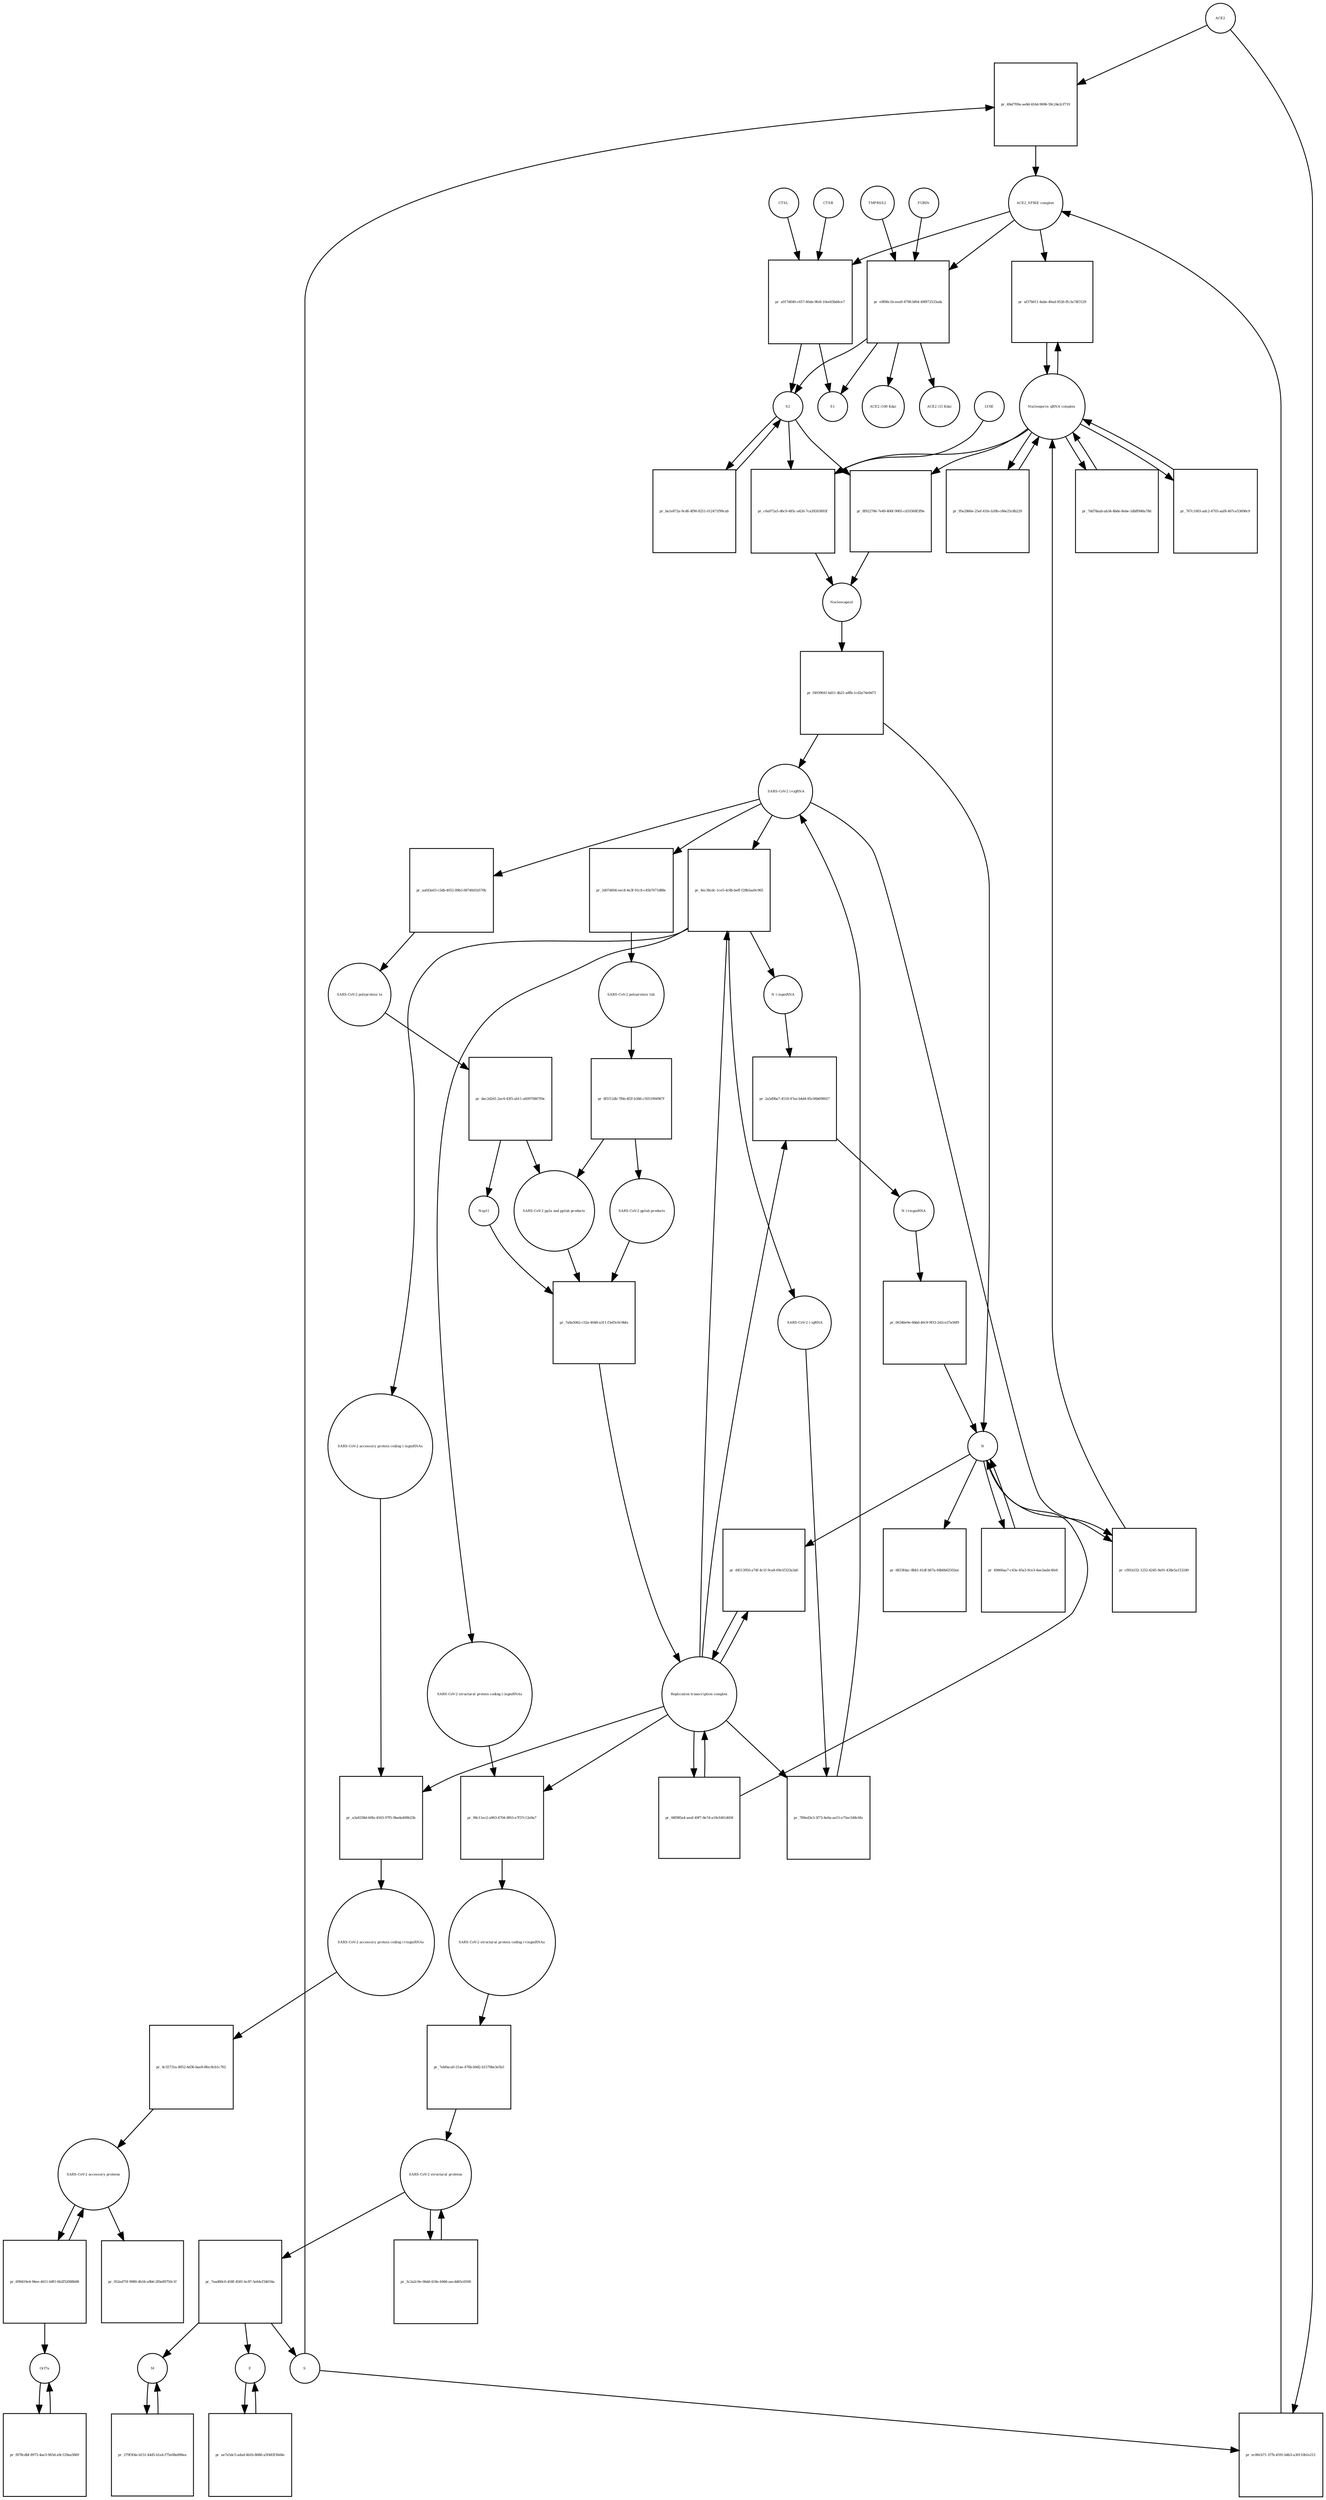 strict digraph  {
ACE2 [annotation="", bipartite=0, cls=macromolecule, fontsize=4, label=ACE2, shape=circle];
"pr_49af709a-ae8d-416d-9696-59c24e2cf719" [annotation="", bipartite=1, cls=process, fontsize=4, label="pr_49af709a-ae8d-416d-9696-59c24e2cf719", shape=square];
"ACE2_SPIKE complex" [annotation="", bipartite=0, cls=complex, fontsize=4, label="ACE2_SPIKE complex", shape=circle];
S [annotation="", bipartite=0, cls="macromolecule multimer", fontsize=4, label=S, shape=circle];
"Nucleoporin_gRNA complex " [annotation="", bipartite=0, cls=complex, fontsize=4, label="Nucleoporin_gRNA complex ", shape=circle];
"pr_af37b011-4abe-40ad-9526-ffc3a74f3129" [annotation="", bipartite=1, cls=process, fontsize=4, label="pr_af37b011-4abe-40ad-9526-ffc3a74f3129", shape=square];
"pr_a917d640-c657-40ab-9fe8-10ee65bd4ce7" [annotation="", bipartite=1, cls=process, fontsize=4, label="pr_a917d640-c657-40ab-9fe8-10ee65bd4ce7", shape=square];
S2 [annotation="", bipartite=0, cls=macromolecule, fontsize=4, label=S2, shape=circle];
CTSB [annotation="", bipartite=0, cls=macromolecule, fontsize=4, label=CTSB, shape=circle];
CTSL [annotation="", bipartite=0, cls=macromolecule, fontsize=4, label=CTSL, shape=circle];
S1 [annotation="", bipartite=0, cls=macromolecule, fontsize=4, label=S1, shape=circle];
"pr_ec80cb71-1f7b-4591-b4b3-a30110b1e212" [annotation="", bipartite=1, cls=process, fontsize=4, label="pr_ec80cb71-1f7b-4591-b4b3-a30110b1e212", shape=square];
"pr_c6a972a5-d6c9-485c-a426-7ca39263893f" [annotation="", bipartite=1, cls=process, fontsize=4, label="pr_c6a972a5-d6c9-485c-a426-7ca39263893f", shape=square];
Nucleocapsid [annotation="", bipartite=0, cls=complex, fontsize=4, label=Nucleocapsid, shape=circle];
LY6E [annotation="", bipartite=0, cls=macromolecule, fontsize=4, label=LY6E, shape=circle];
"pr_8f922786-7e49-406f-9005-cd10368f3f9e" [annotation="", bipartite=1, cls=process, fontsize=4, label="pr_8f922786-7e49-406f-9005-cd10368f3f9e", shape=square];
"pr_f4939641-bd11-4b21-a8fb-1cd2a74e9d71" [annotation="", bipartite=1, cls=process, fontsize=4, label="pr_f4939641-bd11-4b21-a8fb-1cd2a74e9d71", shape=square];
" SARS-CoV-2 (+)gRNA" [annotation="", bipartite=0, cls="nucleic acid feature", fontsize=4, label=" SARS-CoV-2 (+)gRNA", shape=circle];
N [annotation="", bipartite=0, cls="macromolecule multimer", fontsize=4, label=N, shape=circle];
"SARS-CoV-2 polyprotein 1ab" [annotation="", bipartite=0, cls=macromolecule, fontsize=4, label="SARS-CoV-2 polyprotein 1ab", shape=circle];
"pr_8f1f12db-7fbb-4f2f-b38d-c5051994967f" [annotation="", bipartite=1, cls=process, fontsize=4, label="pr_8f1f12db-7fbb-4f2f-b38d-c5051994967f", shape=square];
"SARS-CoV-2 pp1ab products" [annotation="", bipartite=0, cls=complex, fontsize=4, label="SARS-CoV-2 pp1ab products", shape=circle];
"SARS-CoV-2 pp1a and pp1ab products" [annotation="", bipartite=0, cls=complex, fontsize=4, label="SARS-CoV-2 pp1a and pp1ab products", shape=circle];
"SARS-CoV-2 polyprotein 1a" [annotation="", bipartite=0, cls=macromolecule, fontsize=4, label="SARS-CoV-2 polyprotein 1a", shape=circle];
"pr_dac2d2d1-2ac4-43f5-ab11-a60970867f0e" [annotation="", bipartite=1, cls=process, fontsize=4, label="pr_dac2d2d1-2ac4-43f5-ab11-a60970867f0e", shape=square];
Nsp11 [annotation="", bipartite=0, cls=macromolecule, fontsize=4, label=Nsp11, shape=circle];
"pr_7dd78aab-ab34-4bde-8ebe-1dbff848a78d" [annotation="", bipartite=1, cls=process, fontsize=4, label="pr_7dd78aab-ab34-4bde-8ebe-1dbff848a78d", shape=square];
"pr_767c1003-adc2-4703-aaf8-467ce53696c9" [annotation="", bipartite=1, cls=process, fontsize=4, label="pr_767c1003-adc2-4703-aaf8-467ce53696c9", shape=square];
"SARS-CoV-2 structural proteins" [annotation="", bipartite=0, cls=complex, fontsize=4, label="SARS-CoV-2 structural proteins", shape=circle];
"pr_7ead80c0-458f-4581-bc87-5e64cf34034a" [annotation="", bipartite=1, cls=process, fontsize=4, label="pr_7ead80c0-458f-4581-bc87-5e64cf34034a", shape=square];
M [annotation="", bipartite=0, cls=macromolecule, fontsize=4, label=M, shape=circle];
E [annotation="", bipartite=0, cls=macromolecule, fontsize=4, label=E, shape=circle];
"Replication transcription complex" [annotation="", bipartite=0, cls=complex, fontsize=4, label="Replication transcription complex", shape=circle];
"pr_d4513950-a74f-4c1f-9ca8-69e1f323a3a6" [annotation="", bipartite=1, cls=process, fontsize=4, label="pr_d4513950-a74f-4c1f-9ca8-69e1f323a3a6", shape=square];
"pr_d833fdac-8bb1-41df-b67a-84b6b62502ee" [annotation="", bipartite=1, cls=process, fontsize=4, label="pr_d833fdac-8bb1-41df-b67a-84b6b62502ee", shape=square];
"SARS-CoV-2 accessory proteins" [annotation="", bipartite=0, cls=complex, fontsize=4, label="SARS-CoV-2 accessory proteins", shape=circle];
"pr_052ed75f-9080-4b34-a9b6-2f0a89750c1f" [annotation="", bipartite=1, cls=process, fontsize=4, label="pr_052ed75f-9080-4b34-a9b6-2f0a89750c1f", shape=square];
"pr_3c2a2c9e-06dd-418e-b946-aecdd65c6500" [annotation="", bipartite=1, cls=process, fontsize=4, label="pr_3c2a2c9e-06dd-418e-b946-aecdd65c6500", shape=square];
"pr_06f985a4-aeaf-49f7-8e7d-a18cfd41d658" [annotation="", bipartite=1, cls=process, fontsize=4, label="pr_06f985a4-aeaf-49f7-8e7d-a18cfd41d658", shape=square];
"pr_49466aa7-c43e-45a3-9ce3-4ee3aebc4fe6" [annotation="", bipartite=1, cls=process, fontsize=4, label="pr_49466aa7-c43e-45a3-9ce3-4ee3aebc4fe6", shape=square];
"pr_7a8a5062-c52a-4048-a311-f3ef5c0c9bfa" [annotation="", bipartite=1, cls=process, fontsize=4, label="pr_7a8a5062-c52a-4048-a311-f3ef5c0c9bfa", shape=square];
"SARS-CoV-2 accessory protein coding (-)sgmRNAs" [annotation="", bipartite=0, cls=complex, fontsize=4, label="SARS-CoV-2 accessory protein coding (-)sgmRNAs", shape=circle];
"pr_a3a8338d-60fa-4503-97f5-9beda409b25b" [annotation="", bipartite=1, cls=process, fontsize=4, label="pr_a3a8338d-60fa-4503-97f5-9beda409b25b", shape=square];
"SARS-CoV-2 accessory protein coding (+)sgmRNAs" [annotation="", bipartite=0, cls=complex, fontsize=4, label="SARS-CoV-2 accessory protein coding (+)sgmRNAs", shape=circle];
"SARS-CoV-2 structural protein coding (-)sgmRNAs" [annotation="", bipartite=0, cls=complex, fontsize=4, label="SARS-CoV-2 structural protein coding (-)sgmRNAs", shape=circle];
"pr_98c11ec2-a963-4704-8f63-e7f37c12e9a7" [annotation="", bipartite=1, cls=process, fontsize=4, label="pr_98c11ec2-a963-4704-8f63-e7f37c12e9a7", shape=square];
"SARS-CoV-2 structural protein coding (+)sgmRNAs" [annotation="", bipartite=0, cls=complex, fontsize=4, label="SARS-CoV-2 structural protein coding (+)sgmRNAs", shape=circle];
"N (-)sgmRNA" [annotation="", bipartite=0, cls="nucleic acid feature", fontsize=4, label="N (-)sgmRNA", shape=circle];
"pr_2a5d9ba7-4518-47ee-b4d4-85c06b698027" [annotation="", bipartite=1, cls=process, fontsize=4, label="pr_2a5d9ba7-4518-47ee-b4d4-85c06b698027", shape=square];
"N (+)sgmRNA" [annotation="", bipartite=0, cls="nucleic acid feature", fontsize=4, label="N (+)sgmRNA", shape=circle];
"pr_06346e9e-6bbd-40c9-9f33-2d1ce37a56f9" [annotation="", bipartite=1, cls=process, fontsize=4, label="pr_06346e9e-6bbd-40c9-9f33-2d1ce37a56f9", shape=square];
"pr_4ec38cdc-1ce5-4c8b-beff-f28b5ae0c965" [annotation="", bipartite=1, cls=process, fontsize=4, label="pr_4ec38cdc-1ce5-4c8b-beff-f28b5ae0c965", shape=square];
" SARS-CoV-2 (-)gRNA" [annotation="", bipartite=0, cls="nucleic acid feature", fontsize=4, label=" SARS-CoV-2 (-)gRNA", shape=circle];
"pr_aafd3a03-c5db-4052-89b3-68740d1b570b" [annotation="", bipartite=1, cls=process, fontsize=4, label="pr_aafd3a03-c5db-4052-89b3-68740d1b570b", shape=square];
"pr_2d07d604-eec8-4e3f-91c8-c45b7671d88e" [annotation="", bipartite=1, cls=process, fontsize=4, label="pr_2d07d604-eec8-4e3f-91c8-c45b7671d88e", shape=square];
"pr_4c55731a-8052-4d36-bae8-8fec8cb1c762" [annotation="", bipartite=1, cls=process, fontsize=4, label="pr_4c55731a-8052-4d36-bae8-8fec8cb1c762", shape=square];
"pr_7eb0aca0-21ae-476b-b9d2-b1570be3e5b3" [annotation="", bipartite=1, cls=process, fontsize=4, label="pr_7eb0aca0-21ae-476b-b9d2-b1570be3e5b3", shape=square];
"pr_789ed3e3-5f73-4e6a-ae15-e75ec548c6fa" [annotation="", bipartite=1, cls=process, fontsize=4, label="pr_789ed3e3-5f73-4e6a-ae15-e75ec548c6fa", shape=square];
"pr_cf81b332-1252-4245-9a91-438e5a153249" [annotation="", bipartite=1, cls=process, fontsize=4, label="pr_cf81b332-1252-4245-9a91-438e5a153249", shape=square];
"pr_95e2866e-25ef-41fe-b39b-c86e25c8b229" [annotation="", bipartite=1, cls=process, fontsize=4, label="pr_95e2866e-25ef-41fe-b39b-c86e25c8b229", shape=square];
"pr_699419e4-94ee-4611-b9f1-6b2f52088b98" [annotation="", bipartite=1, cls=process, fontsize=4, label="pr_699419e4-94ee-4611-b9f1-6b2f52088b98", shape=square];
Orf7a [annotation="", bipartite=0, cls=macromolecule, fontsize=4, label=Orf7a, shape=circle];
"pr_e9f86c1b-eea9-4798-bf64-49f872533ada" [annotation="", bipartite=1, cls=process, fontsize=4, label="pr_e9f86c1b-eea9-4798-bf64-49f872533ada", shape=square];
FURIN [annotation="", bipartite=0, cls=macromolecule, fontsize=4, label=FURIN, shape=circle];
TMPRSS2 [annotation="", bipartite=0, cls=macromolecule, fontsize=4, label=TMPRSS2, shape=circle];
"ACE2 (100 Kda)" [annotation="", bipartite=0, cls=macromolecule, fontsize=4, label="ACE2 (100 Kda)", shape=circle];
"ACE2 (15 Kda)" [annotation="", bipartite=0, cls=macromolecule, fontsize=4, label="ACE2 (15 Kda)", shape=circle];
"pr_ba1e872a-9cd6-4f90-8251-012471f99cab" [annotation="", bipartite=1, cls=process, fontsize=4, label="pr_ba1e872a-9cd6-4f90-8251-012471f99cab", shape=square];
"pr_ae7a5dc5-adad-4b1b-8686-a5f483f30d4e" [annotation="", bipartite=1, cls=process, fontsize=4, label="pr_ae7a5dc5-adad-4b1b-8686-a5f483f30d4e", shape=square];
"pr_279f3f4a-b151-44d5-b1a4-f75e08a896ea" [annotation="", bipartite=1, cls=process, fontsize=4, label="pr_279f3f4a-b151-44d5-b1a4-f75e08a896ea", shape=square];
"pr_f878cdbf-8973-4ae3-965d-a9c129aa5669" [annotation="", bipartite=1, cls=process, fontsize=4, label="pr_f878cdbf-8973-4ae3-965d-a9c129aa5669", shape=square];
ACE2 -> "pr_49af709a-ae8d-416d-9696-59c24e2cf719"  [annotation="", interaction_type=consumption];
ACE2 -> "pr_ec80cb71-1f7b-4591-b4b3-a30110b1e212"  [annotation="", interaction_type=consumption];
"pr_49af709a-ae8d-416d-9696-59c24e2cf719" -> "ACE2_SPIKE complex"  [annotation="", interaction_type=production];
"ACE2_SPIKE complex" -> "pr_af37b011-4abe-40ad-9526-ffc3a74f3129"  [annotation="urn_miriam_pubmed_32142651|urn_miriam_pubmed_32094589", interaction_type=stimulation];
"ACE2_SPIKE complex" -> "pr_a917d640-c657-40ab-9fe8-10ee65bd4ce7"  [annotation="", interaction_type=consumption];
"ACE2_SPIKE complex" -> "pr_e9f86c1b-eea9-4798-bf64-49f872533ada"  [annotation="", interaction_type=consumption];
S -> "pr_49af709a-ae8d-416d-9696-59c24e2cf719"  [annotation="", interaction_type=consumption];
S -> "pr_ec80cb71-1f7b-4591-b4b3-a30110b1e212"  [annotation="", interaction_type=consumption];
"Nucleoporin_gRNA complex " -> "pr_af37b011-4abe-40ad-9526-ffc3a74f3129"  [annotation="", interaction_type=consumption];
"Nucleoporin_gRNA complex " -> "pr_c6a972a5-d6c9-485c-a426-7ca39263893f"  [annotation="", interaction_type=consumption];
"Nucleoporin_gRNA complex " -> "pr_8f922786-7e49-406f-9005-cd10368f3f9e"  [annotation="", interaction_type=consumption];
"Nucleoporin_gRNA complex " -> "pr_7dd78aab-ab34-4bde-8ebe-1dbff848a78d"  [annotation="", interaction_type=consumption];
"Nucleoporin_gRNA complex " -> "pr_767c1003-adc2-4703-aaf8-467ce53696c9"  [annotation="", interaction_type=consumption];
"Nucleoporin_gRNA complex " -> "pr_95e2866e-25ef-41fe-b39b-c86e25c8b229"  [annotation="", interaction_type=consumption];
"pr_af37b011-4abe-40ad-9526-ffc3a74f3129" -> "Nucleoporin_gRNA complex "  [annotation="", interaction_type=production];
"pr_a917d640-c657-40ab-9fe8-10ee65bd4ce7" -> S2  [annotation="", interaction_type=production];
"pr_a917d640-c657-40ab-9fe8-10ee65bd4ce7" -> S1  [annotation="", interaction_type=production];
S2 -> "pr_c6a972a5-d6c9-485c-a426-7ca39263893f"  [annotation="urn_miriam_doi_10.1101%2F2020.03.05.979260|urn_miriam_doi_10.1101%2F2020.04.02.021469", interaction_type=stimulation];
S2 -> "pr_8f922786-7e49-406f-9005-cd10368f3f9e"  [annotation="", interaction_type=stimulation];
S2 -> "pr_ba1e872a-9cd6-4f90-8251-012471f99cab"  [annotation="", interaction_type=consumption];
CTSB -> "pr_a917d640-c657-40ab-9fe8-10ee65bd4ce7"  [annotation=urn_miriam_pubmed_32142651, interaction_type=catalysis];
CTSL -> "pr_a917d640-c657-40ab-9fe8-10ee65bd4ce7"  [annotation=urn_miriam_pubmed_32142651, interaction_type=catalysis];
"pr_ec80cb71-1f7b-4591-b4b3-a30110b1e212" -> "ACE2_SPIKE complex"  [annotation="", interaction_type=production];
"pr_c6a972a5-d6c9-485c-a426-7ca39263893f" -> Nucleocapsid  [annotation="", interaction_type=production];
Nucleocapsid -> "pr_f4939641-bd11-4b21-a8fb-1cd2a74e9d71"  [annotation="", interaction_type=consumption];
LY6E -> "pr_c6a972a5-d6c9-485c-a426-7ca39263893f"  [annotation="urn_miriam_doi_10.1101%2F2020.03.05.979260|urn_miriam_doi_10.1101%2F2020.04.02.021469", interaction_type=inhibition];
"pr_8f922786-7e49-406f-9005-cd10368f3f9e" -> Nucleocapsid  [annotation="", interaction_type=production];
"pr_f4939641-bd11-4b21-a8fb-1cd2a74e9d71" -> " SARS-CoV-2 (+)gRNA"  [annotation="", interaction_type=production];
"pr_f4939641-bd11-4b21-a8fb-1cd2a74e9d71" -> N  [annotation="", interaction_type=production];
" SARS-CoV-2 (+)gRNA" -> "pr_4ec38cdc-1ce5-4c8b-beff-f28b5ae0c965"  [annotation="", interaction_type=consumption];
" SARS-CoV-2 (+)gRNA" -> "pr_aafd3a03-c5db-4052-89b3-68740d1b570b"  [annotation="", interaction_type=consumption];
" SARS-CoV-2 (+)gRNA" -> "pr_2d07d604-eec8-4e3f-91c8-c45b7671d88e"  [annotation="", interaction_type=consumption];
" SARS-CoV-2 (+)gRNA" -> "pr_cf81b332-1252-4245-9a91-438e5a153249"  [annotation="", interaction_type=consumption];
N -> "pr_d4513950-a74f-4c1f-9ca8-69e1f323a3a6"  [annotation="", interaction_type=consumption];
N -> "pr_d833fdac-8bb1-41df-b67a-84b6b62502ee"  [annotation="", interaction_type=consumption];
N -> "pr_49466aa7-c43e-45a3-9ce3-4ee3aebc4fe6"  [annotation="", interaction_type=consumption];
N -> "pr_cf81b332-1252-4245-9a91-438e5a153249"  [annotation="", interaction_type=consumption];
"SARS-CoV-2 polyprotein 1ab" -> "pr_8f1f12db-7fbb-4f2f-b38d-c5051994967f"  [annotation=urn_miriam_pubmed_31226023, interaction_type=catalysis];
"pr_8f1f12db-7fbb-4f2f-b38d-c5051994967f" -> "SARS-CoV-2 pp1ab products"  [annotation="", interaction_type=production];
"pr_8f1f12db-7fbb-4f2f-b38d-c5051994967f" -> "SARS-CoV-2 pp1a and pp1ab products"  [annotation="", interaction_type=production];
"SARS-CoV-2 pp1ab products" -> "pr_7a8a5062-c52a-4048-a311-f3ef5c0c9bfa"  [annotation="", interaction_type=consumption];
"SARS-CoV-2 pp1a and pp1ab products" -> "pr_7a8a5062-c52a-4048-a311-f3ef5c0c9bfa"  [annotation="", interaction_type=consumption];
"SARS-CoV-2 polyprotein 1a" -> "pr_dac2d2d1-2ac4-43f5-ab11-a60970867f0e"  [annotation=urn_miriam_pubmed_31226023, interaction_type=catalysis];
"pr_dac2d2d1-2ac4-43f5-ab11-a60970867f0e" -> Nsp11  [annotation="", interaction_type=production];
"pr_dac2d2d1-2ac4-43f5-ab11-a60970867f0e" -> "SARS-CoV-2 pp1a and pp1ab products"  [annotation="", interaction_type=production];
Nsp11 -> "pr_7a8a5062-c52a-4048-a311-f3ef5c0c9bfa"  [annotation="", interaction_type=consumption];
"pr_7dd78aab-ab34-4bde-8ebe-1dbff848a78d" -> "Nucleoporin_gRNA complex "  [annotation="", interaction_type=production];
"pr_767c1003-adc2-4703-aaf8-467ce53696c9" -> "Nucleoporin_gRNA complex "  [annotation="", interaction_type=production];
"SARS-CoV-2 structural proteins" -> "pr_7ead80c0-458f-4581-bc87-5e64cf34034a"  [annotation="", interaction_type=consumption];
"SARS-CoV-2 structural proteins" -> "pr_3c2a2c9e-06dd-418e-b946-aecdd65c6500"  [annotation="", interaction_type=consumption];
"pr_7ead80c0-458f-4581-bc87-5e64cf34034a" -> M  [annotation="", interaction_type=production];
"pr_7ead80c0-458f-4581-bc87-5e64cf34034a" -> E  [annotation="", interaction_type=production];
"pr_7ead80c0-458f-4581-bc87-5e64cf34034a" -> S  [annotation="", interaction_type=production];
M -> "pr_279f3f4a-b151-44d5-b1a4-f75e08a896ea"  [annotation="", interaction_type=consumption];
E -> "pr_ae7a5dc5-adad-4b1b-8686-a5f483f30d4e"  [annotation="", interaction_type=consumption];
"Replication transcription complex" -> "pr_d4513950-a74f-4c1f-9ca8-69e1f323a3a6"  [annotation="", interaction_type=consumption];
"Replication transcription complex" -> "pr_06f985a4-aeaf-49f7-8e7d-a18cfd41d658"  [annotation="", interaction_type=consumption];
"Replication transcription complex" -> "pr_a3a8338d-60fa-4503-97f5-9beda409b25b"  [annotation="", interaction_type="necessary stimulation"];
"Replication transcription complex" -> "pr_98c11ec2-a963-4704-8f63-e7f37c12e9a7"  [annotation="", interaction_type="necessary stimulation"];
"Replication transcription complex" -> "pr_2a5d9ba7-4518-47ee-b4d4-85c06b698027"  [annotation="", interaction_type="necessary stimulation"];
"Replication transcription complex" -> "pr_4ec38cdc-1ce5-4c8b-beff-f28b5ae0c965"  [annotation="", interaction_type="necessary stimulation"];
"Replication transcription complex" -> "pr_789ed3e3-5f73-4e6a-ae15-e75ec548c6fa"  [annotation="", interaction_type="necessary stimulation"];
"pr_d4513950-a74f-4c1f-9ca8-69e1f323a3a6" -> "Replication transcription complex"  [annotation="", interaction_type=production];
"SARS-CoV-2 accessory proteins" -> "pr_052ed75f-9080-4b34-a9b6-2f0a89750c1f"  [annotation="", interaction_type=consumption];
"SARS-CoV-2 accessory proteins" -> "pr_699419e4-94ee-4611-b9f1-6b2f52088b98"  [annotation="", interaction_type=consumption];
"pr_3c2a2c9e-06dd-418e-b946-aecdd65c6500" -> "SARS-CoV-2 structural proteins"  [annotation="", interaction_type=production];
"pr_06f985a4-aeaf-49f7-8e7d-a18cfd41d658" -> "Replication transcription complex"  [annotation="", interaction_type=production];
"pr_06f985a4-aeaf-49f7-8e7d-a18cfd41d658" -> N  [annotation="", interaction_type=production];
"pr_49466aa7-c43e-45a3-9ce3-4ee3aebc4fe6" -> N  [annotation="", interaction_type=production];
"pr_7a8a5062-c52a-4048-a311-f3ef5c0c9bfa" -> "Replication transcription complex"  [annotation="", interaction_type=production];
"SARS-CoV-2 accessory protein coding (-)sgmRNAs" -> "pr_a3a8338d-60fa-4503-97f5-9beda409b25b"  [annotation="", interaction_type=consumption];
"pr_a3a8338d-60fa-4503-97f5-9beda409b25b" -> "SARS-CoV-2 accessory protein coding (+)sgmRNAs"  [annotation="", interaction_type=production];
"SARS-CoV-2 accessory protein coding (+)sgmRNAs" -> "pr_4c55731a-8052-4d36-bae8-8fec8cb1c762"  [annotation="", interaction_type=consumption];
"SARS-CoV-2 structural protein coding (-)sgmRNAs" -> "pr_98c11ec2-a963-4704-8f63-e7f37c12e9a7"  [annotation="", interaction_type=consumption];
"pr_98c11ec2-a963-4704-8f63-e7f37c12e9a7" -> "SARS-CoV-2 structural protein coding (+)sgmRNAs"  [annotation="", interaction_type=production];
"SARS-CoV-2 structural protein coding (+)sgmRNAs" -> "pr_7eb0aca0-21ae-476b-b9d2-b1570be3e5b3"  [annotation="", interaction_type=consumption];
"N (-)sgmRNA" -> "pr_2a5d9ba7-4518-47ee-b4d4-85c06b698027"  [annotation="", interaction_type=consumption];
"pr_2a5d9ba7-4518-47ee-b4d4-85c06b698027" -> "N (+)sgmRNA"  [annotation="", interaction_type=production];
"N (+)sgmRNA" -> "pr_06346e9e-6bbd-40c9-9f33-2d1ce37a56f9"  [annotation="", interaction_type=consumption];
"pr_06346e9e-6bbd-40c9-9f33-2d1ce37a56f9" -> N  [annotation="", interaction_type=production];
"pr_4ec38cdc-1ce5-4c8b-beff-f28b5ae0c965" -> " SARS-CoV-2 (-)gRNA"  [annotation="", interaction_type=production];
"pr_4ec38cdc-1ce5-4c8b-beff-f28b5ae0c965" -> "SARS-CoV-2 accessory protein coding (-)sgmRNAs"  [annotation="", interaction_type=production];
"pr_4ec38cdc-1ce5-4c8b-beff-f28b5ae0c965" -> "SARS-CoV-2 structural protein coding (-)sgmRNAs"  [annotation="", interaction_type=production];
"pr_4ec38cdc-1ce5-4c8b-beff-f28b5ae0c965" -> "N (-)sgmRNA"  [annotation="", interaction_type=production];
" SARS-CoV-2 (-)gRNA" -> "pr_789ed3e3-5f73-4e6a-ae15-e75ec548c6fa"  [annotation="", interaction_type=consumption];
"pr_aafd3a03-c5db-4052-89b3-68740d1b570b" -> "SARS-CoV-2 polyprotein 1a"  [annotation="", interaction_type=production];
"pr_2d07d604-eec8-4e3f-91c8-c45b7671d88e" -> "SARS-CoV-2 polyprotein 1ab"  [annotation="", interaction_type=production];
"pr_4c55731a-8052-4d36-bae8-8fec8cb1c762" -> "SARS-CoV-2 accessory proteins"  [annotation="", interaction_type=production];
"pr_7eb0aca0-21ae-476b-b9d2-b1570be3e5b3" -> "SARS-CoV-2 structural proteins"  [annotation="", interaction_type=production];
"pr_789ed3e3-5f73-4e6a-ae15-e75ec548c6fa" -> " SARS-CoV-2 (+)gRNA"  [annotation="", interaction_type=production];
"pr_cf81b332-1252-4245-9a91-438e5a153249" -> "Nucleoporin_gRNA complex "  [annotation="", interaction_type=production];
"pr_95e2866e-25ef-41fe-b39b-c86e25c8b229" -> "Nucleoporin_gRNA complex "  [annotation="", interaction_type=production];
"pr_699419e4-94ee-4611-b9f1-6b2f52088b98" -> "SARS-CoV-2 accessory proteins"  [annotation="", interaction_type=production];
"pr_699419e4-94ee-4611-b9f1-6b2f52088b98" -> Orf7a  [annotation="", interaction_type=production];
Orf7a -> "pr_f878cdbf-8973-4ae3-965d-a9c129aa5669"  [annotation="", interaction_type=consumption];
"pr_e9f86c1b-eea9-4798-bf64-49f872533ada" -> S2  [annotation="", interaction_type=production];
"pr_e9f86c1b-eea9-4798-bf64-49f872533ada" -> "ACE2 (100 Kda)"  [annotation="", interaction_type=production];
"pr_e9f86c1b-eea9-4798-bf64-49f872533ada" -> S1  [annotation="", interaction_type=production];
"pr_e9f86c1b-eea9-4798-bf64-49f872533ada" -> "ACE2 (15 Kda)"  [annotation="", interaction_type=production];
FURIN -> "pr_e9f86c1b-eea9-4798-bf64-49f872533ada"  [annotation="", interaction_type=catalysis];
TMPRSS2 -> "pr_e9f86c1b-eea9-4798-bf64-49f872533ada"  [annotation="", interaction_type=catalysis];
"pr_ba1e872a-9cd6-4f90-8251-012471f99cab" -> S2  [annotation="", interaction_type=production];
"pr_ae7a5dc5-adad-4b1b-8686-a5f483f30d4e" -> E  [annotation="", interaction_type=production];
"pr_279f3f4a-b151-44d5-b1a4-f75e08a896ea" -> M  [annotation="", interaction_type=production];
"pr_f878cdbf-8973-4ae3-965d-a9c129aa5669" -> Orf7a  [annotation="", interaction_type=production];
}
